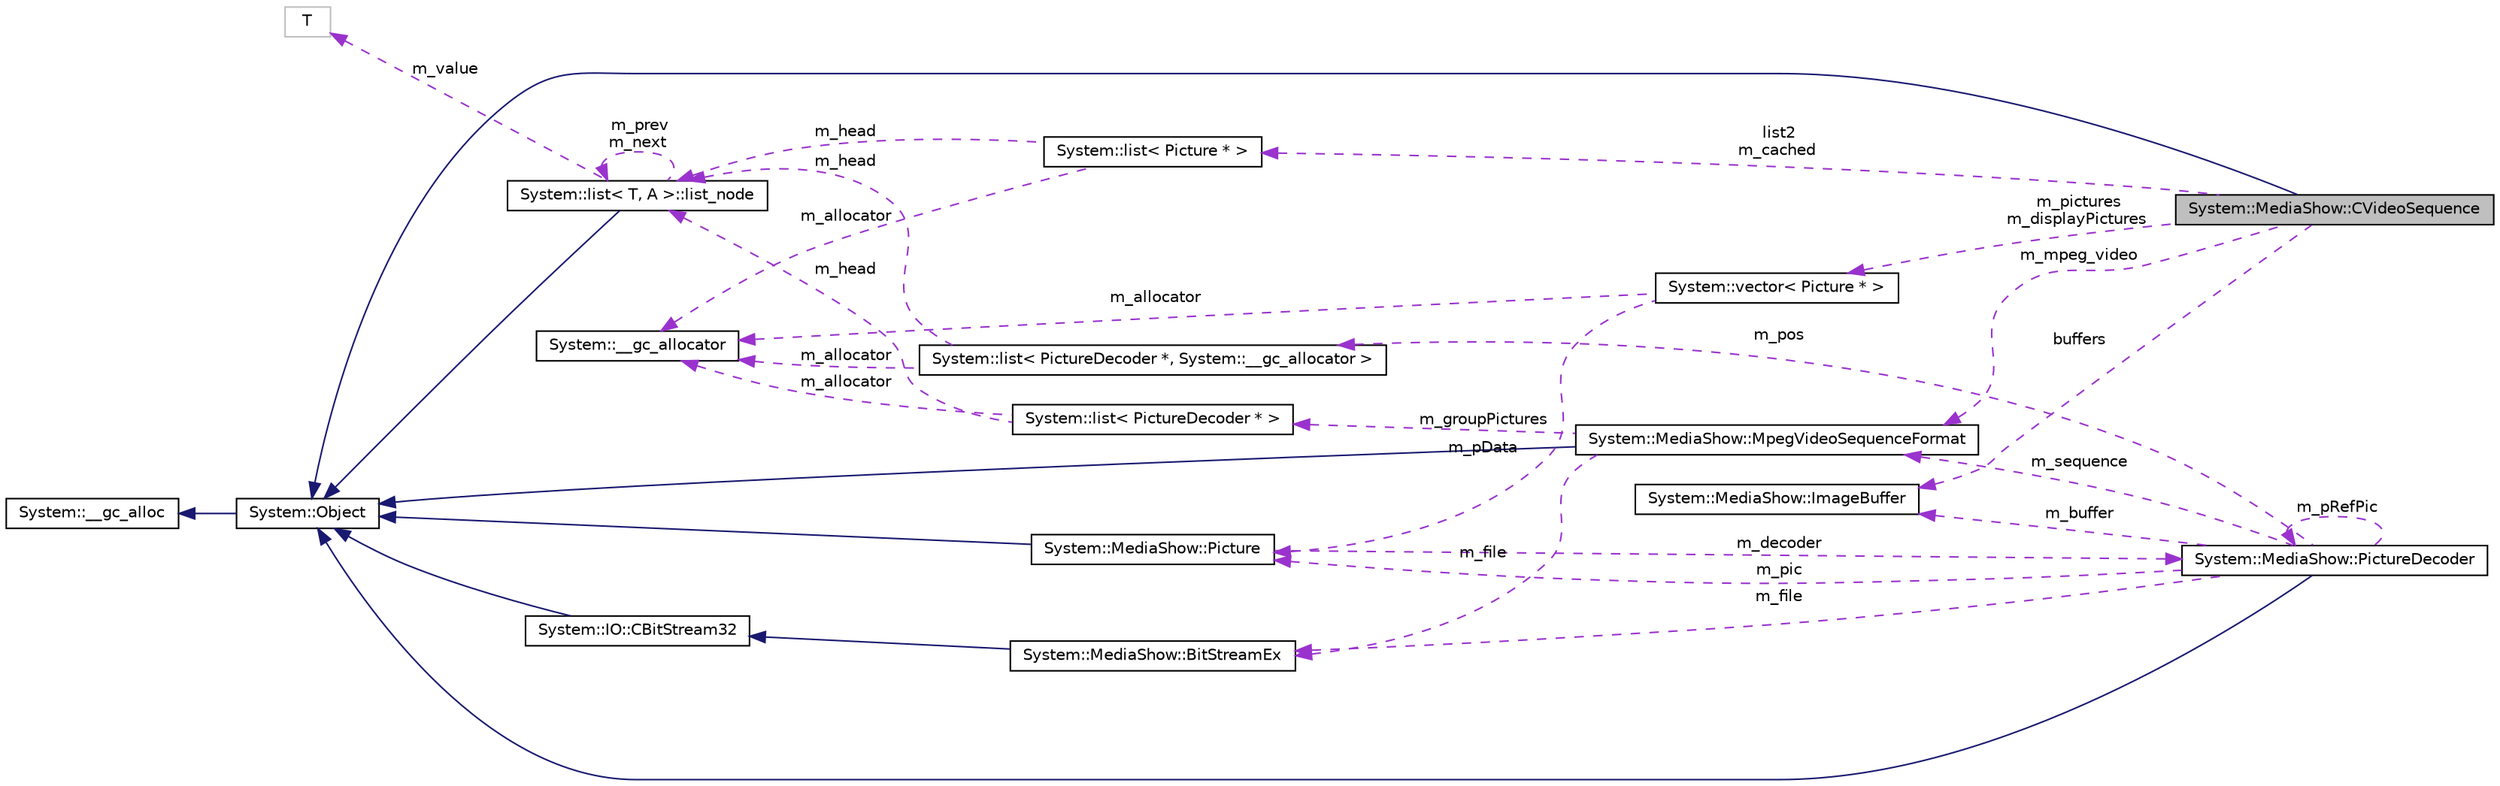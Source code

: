 digraph G
{
  edge [fontname="Helvetica",fontsize="10",labelfontname="Helvetica",labelfontsize="10"];
  node [fontname="Helvetica",fontsize="10",shape=record];
  rankdir="LR";
  Node1 [label="System::MediaShow::CVideoSequence",height=0.2,width=0.4,color="black", fillcolor="grey75", style="filled" fontcolor="black"];
  Node2 -> Node1 [dir="back",color="midnightblue",fontsize="10",style="solid",fontname="Helvetica"];
  Node2 [label="System::Object",height=0.2,width=0.4,color="black", fillcolor="white", style="filled",URL="$class_system_1_1_object.html"];
  Node3 -> Node2 [dir="back",color="midnightblue",fontsize="10",style="solid",fontname="Helvetica"];
  Node3 [label="System::__gc_alloc",height=0.2,width=0.4,color="black", fillcolor="white", style="filled",URL="$class_system_1_1____gc__alloc.html"];
  Node4 -> Node1 [dir="back",color="darkorchid3",fontsize="10",style="dashed",label=" m_pictures\nm_displayPictures" ,fontname="Helvetica"];
  Node4 [label="System::vector\< Picture * \>",height=0.2,width=0.4,color="black", fillcolor="white", style="filled",URL="$class_system_1_1vector.html"];
  Node5 -> Node4 [dir="back",color="darkorchid3",fontsize="10",style="dashed",label=" m_allocator" ,fontname="Helvetica"];
  Node5 [label="System::__gc_allocator",height=0.2,width=0.4,color="black", fillcolor="white", style="filled",URL="$class_system_1_1____gc__allocator.html"];
  Node6 -> Node4 [dir="back",color="darkorchid3",fontsize="10",style="dashed",label=" m_pData" ,fontname="Helvetica"];
  Node6 [label="System::MediaShow::Picture",height=0.2,width=0.4,color="black", fillcolor="white", style="filled",URL="$class_system_1_1_media_show_1_1_picture.html"];
  Node2 -> Node6 [dir="back",color="midnightblue",fontsize="10",style="solid",fontname="Helvetica"];
  Node7 -> Node6 [dir="back",color="darkorchid3",fontsize="10",style="dashed",label=" m_decoder" ,fontname="Helvetica"];
  Node7 [label="System::MediaShow::PictureDecoder",height=0.2,width=0.4,color="black", fillcolor="white", style="filled",URL="$class_system_1_1_media_show_1_1_picture_decoder.html"];
  Node2 -> Node7 [dir="back",color="midnightblue",fontsize="10",style="solid",fontname="Helvetica"];
  Node8 -> Node7 [dir="back",color="darkorchid3",fontsize="10",style="dashed",label=" m_sequence" ,fontname="Helvetica"];
  Node8 [label="System::MediaShow::MpegVideoSequenceFormat",height=0.2,width=0.4,color="black", fillcolor="white", style="filled",URL="$class_system_1_1_media_show_1_1_mpeg_video_sequence_format.html"];
  Node2 -> Node8 [dir="back",color="midnightblue",fontsize="10",style="solid",fontname="Helvetica"];
  Node9 -> Node8 [dir="back",color="darkorchid3",fontsize="10",style="dashed",label=" m_file" ,fontname="Helvetica"];
  Node9 [label="System::MediaShow::BitStreamEx",height=0.2,width=0.4,color="black", fillcolor="white", style="filled",URL="$class_system_1_1_media_show_1_1_bit_stream_ex.html"];
  Node10 -> Node9 [dir="back",color="midnightblue",fontsize="10",style="solid",fontname="Helvetica"];
  Node10 [label="System::IO::CBitStream32",height=0.2,width=0.4,color="black", fillcolor="white", style="filled",URL="$class_system_1_1_i_o_1_1_c_bit_stream32.html"];
  Node2 -> Node10 [dir="back",color="midnightblue",fontsize="10",style="solid",fontname="Helvetica"];
  Node11 -> Node8 [dir="back",color="darkorchid3",fontsize="10",style="dashed",label=" m_groupPictures" ,fontname="Helvetica"];
  Node11 [label="System::list\< PictureDecoder * \>",height=0.2,width=0.4,color="black", fillcolor="white", style="filled",URL="$class_system_1_1list.html"];
  Node5 -> Node11 [dir="back",color="darkorchid3",fontsize="10",style="dashed",label=" m_allocator" ,fontname="Helvetica"];
  Node12 -> Node11 [dir="back",color="darkorchid3",fontsize="10",style="dashed",label=" m_head" ,fontname="Helvetica"];
  Node12 [label="System::list\< T, A \>::list_node",height=0.2,width=0.4,color="black", fillcolor="white", style="filled",URL="$class_system_1_1list_1_1list__node.html"];
  Node2 -> Node12 [dir="back",color="midnightblue",fontsize="10",style="solid",fontname="Helvetica"];
  Node12 -> Node12 [dir="back",color="darkorchid3",fontsize="10",style="dashed",label=" m_prev\nm_next" ,fontname="Helvetica"];
  Node13 -> Node12 [dir="back",color="darkorchid3",fontsize="10",style="dashed",label=" m_value" ,fontname="Helvetica"];
  Node13 [label="T",height=0.2,width=0.4,color="grey75", fillcolor="white", style="filled"];
  Node7 -> Node7 [dir="back",color="darkorchid3",fontsize="10",style="dashed",label=" m_pRefPic" ,fontname="Helvetica"];
  Node14 -> Node7 [dir="back",color="darkorchid3",fontsize="10",style="dashed",label=" m_buffer" ,fontname="Helvetica"];
  Node14 [label="System::MediaShow::ImageBuffer",height=0.2,width=0.4,color="black", fillcolor="white", style="filled",URL="$class_system_1_1_media_show_1_1_image_buffer.html"];
  Node15 -> Node7 [dir="back",color="darkorchid3",fontsize="10",style="dashed",label=" m_pos" ,fontname="Helvetica"];
  Node15 [label="System::list\< PictureDecoder *, System::__gc_allocator \>",height=0.2,width=0.4,color="black", fillcolor="white", style="filled",URL="$class_system_1_1list.html"];
  Node5 -> Node15 [dir="back",color="darkorchid3",fontsize="10",style="dashed",label=" m_allocator" ,fontname="Helvetica"];
  Node12 -> Node15 [dir="back",color="darkorchid3",fontsize="10",style="dashed",label=" m_head" ,fontname="Helvetica"];
  Node9 -> Node7 [dir="back",color="darkorchid3",fontsize="10",style="dashed",label=" m_file" ,fontname="Helvetica"];
  Node6 -> Node7 [dir="back",color="darkorchid3",fontsize="10",style="dashed",label=" m_pic" ,fontname="Helvetica"];
  Node8 -> Node1 [dir="back",color="darkorchid3",fontsize="10",style="dashed",label=" m_mpeg_video" ,fontname="Helvetica"];
  Node14 -> Node1 [dir="back",color="darkorchid3",fontsize="10",style="dashed",label=" buffers" ,fontname="Helvetica"];
  Node16 -> Node1 [dir="back",color="darkorchid3",fontsize="10",style="dashed",label=" list2\nm_cached" ,fontname="Helvetica"];
  Node16 [label="System::list\< Picture * \>",height=0.2,width=0.4,color="black", fillcolor="white", style="filled",URL="$class_system_1_1list.html"];
  Node5 -> Node16 [dir="back",color="darkorchid3",fontsize="10",style="dashed",label=" m_allocator" ,fontname="Helvetica"];
  Node12 -> Node16 [dir="back",color="darkorchid3",fontsize="10",style="dashed",label=" m_head" ,fontname="Helvetica"];
}
